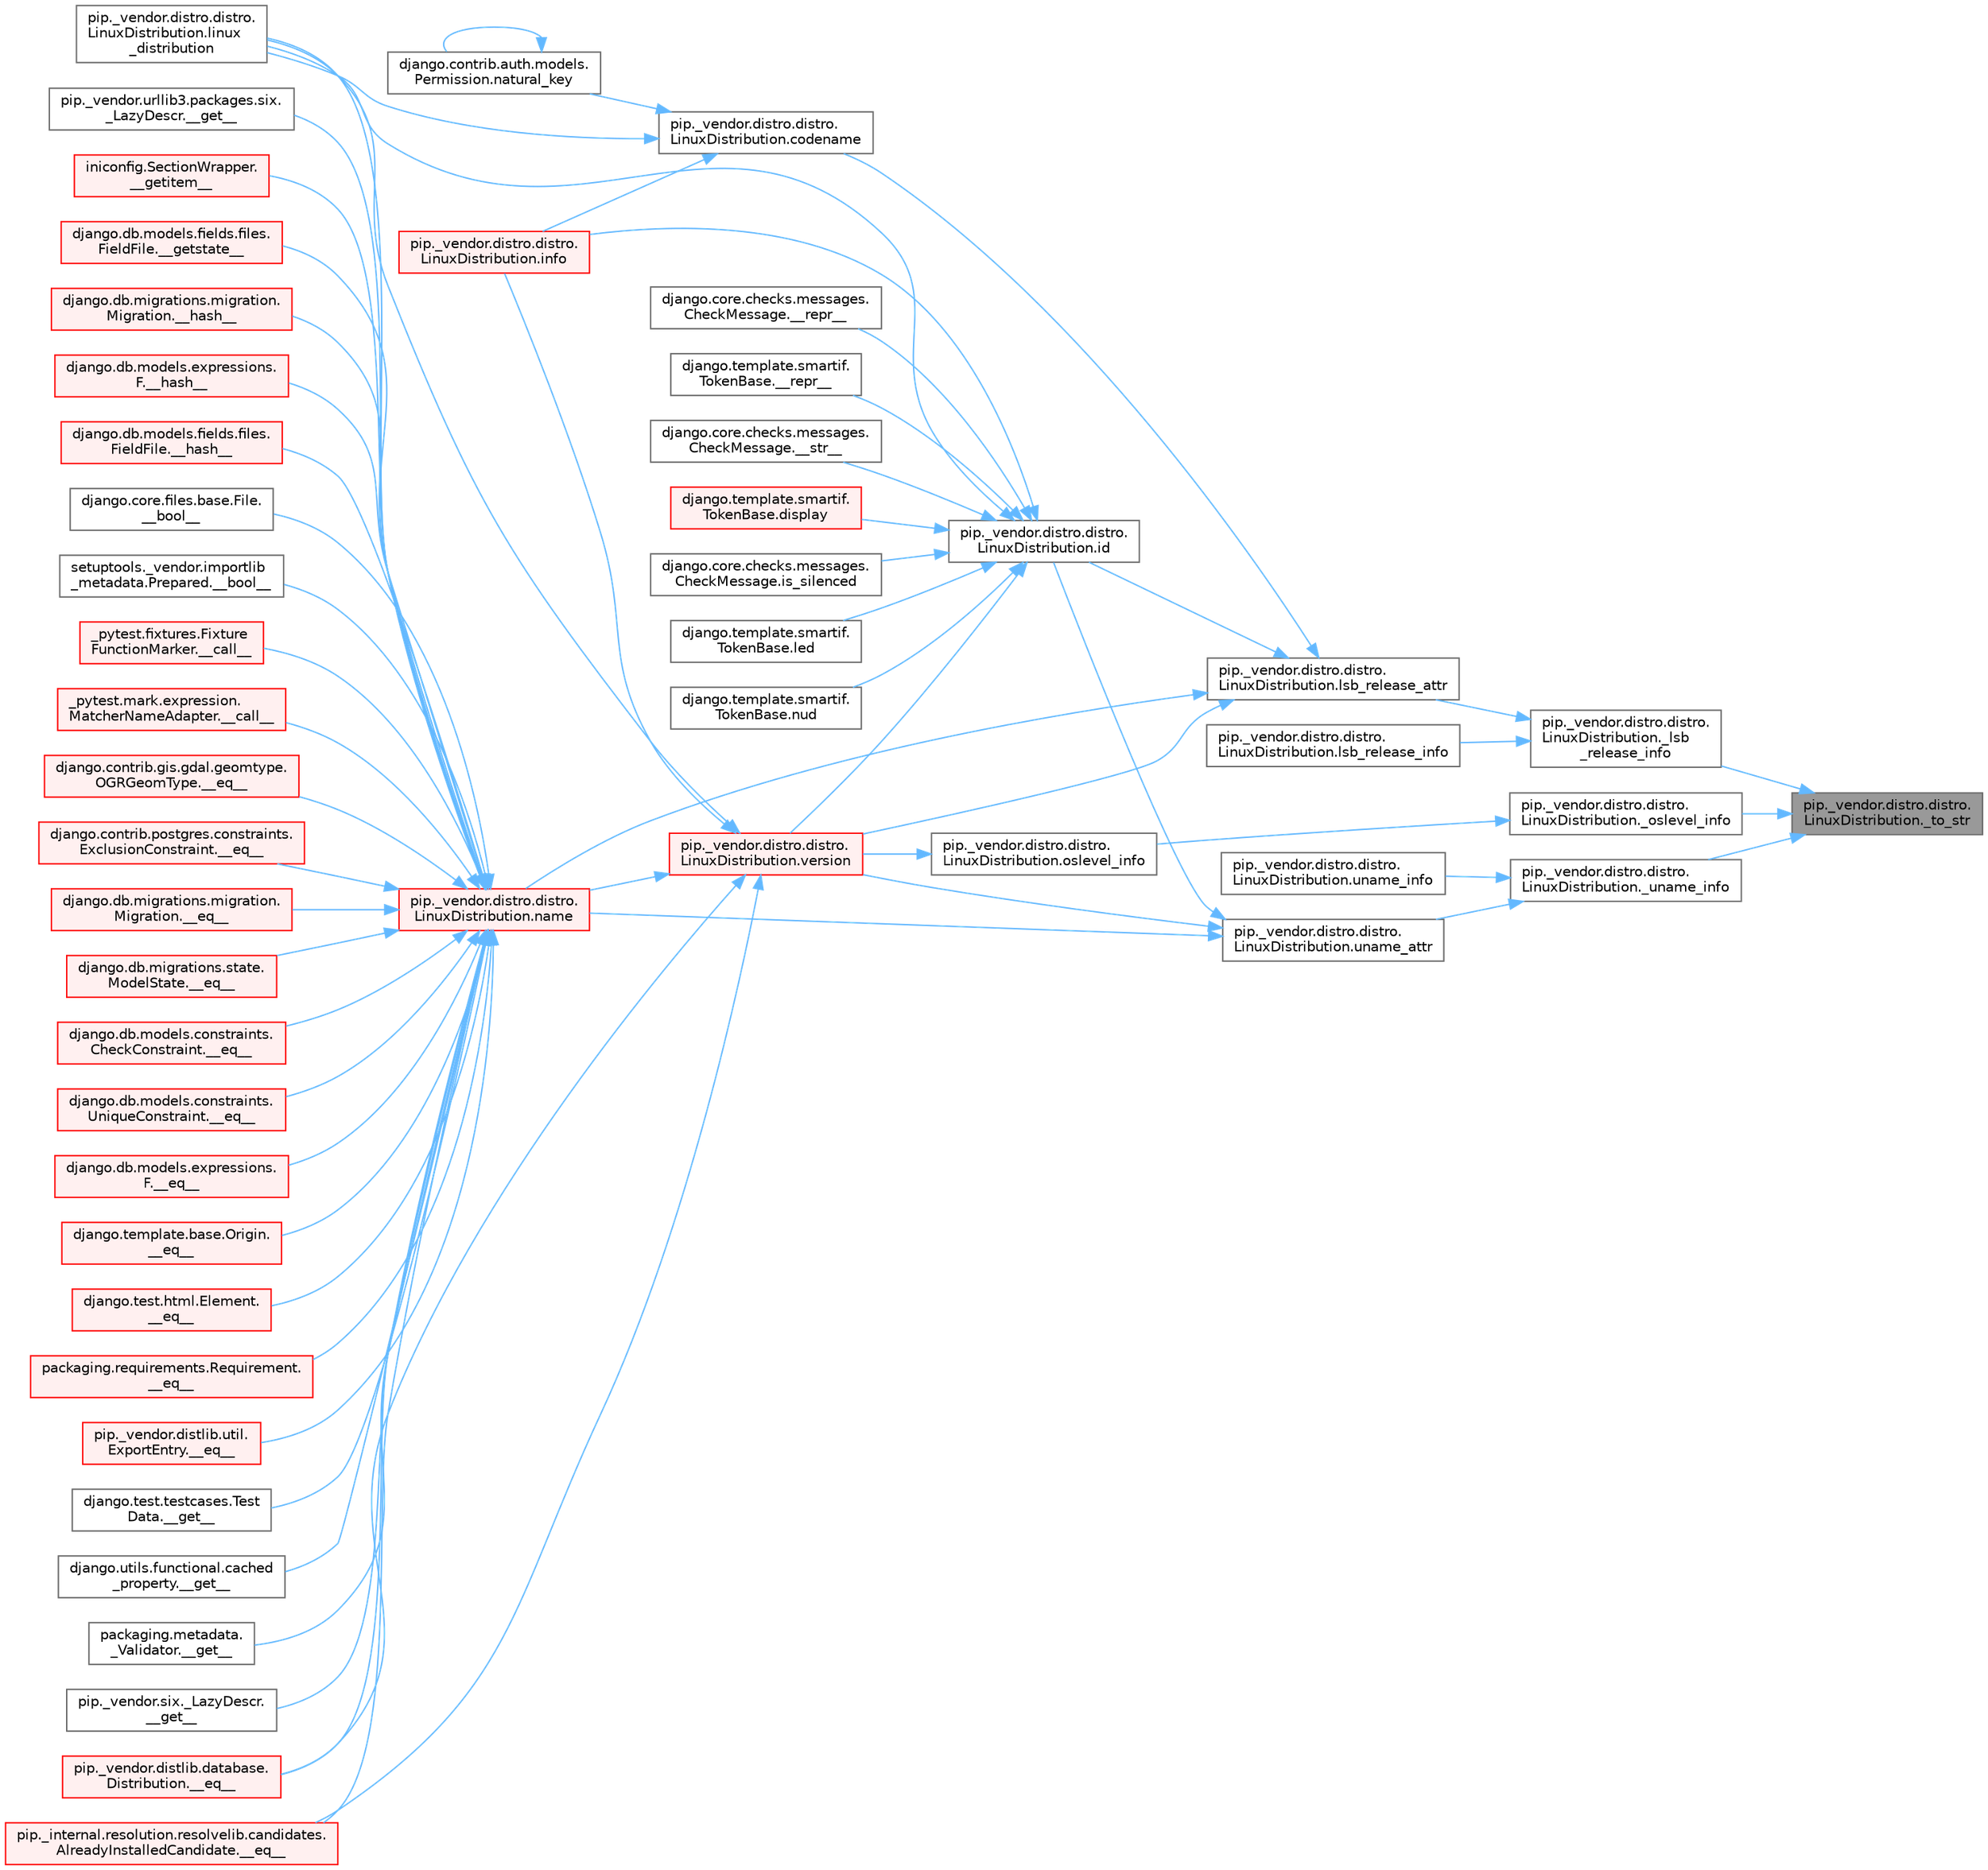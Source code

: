 digraph "pip._vendor.distro.distro.LinuxDistribution._to_str"
{
 // LATEX_PDF_SIZE
  bgcolor="transparent";
  edge [fontname=Helvetica,fontsize=10,labelfontname=Helvetica,labelfontsize=10];
  node [fontname=Helvetica,fontsize=10,shape=box,height=0.2,width=0.4];
  rankdir="RL";
  Node1 [id="Node000001",label="pip._vendor.distro.distro.\lLinuxDistribution._to_str",height=0.2,width=0.4,color="gray40", fillcolor="grey60", style="filled", fontcolor="black",tooltip=" "];
  Node1 -> Node2 [id="edge1_Node000001_Node000002",dir="back",color="steelblue1",style="solid",tooltip=" "];
  Node2 [id="Node000002",label="pip._vendor.distro.distro.\lLinuxDistribution._lsb\l_release_info",height=0.2,width=0.4,color="grey40", fillcolor="white", style="filled",URL="$classpip_1_1__vendor_1_1distro_1_1distro_1_1_linux_distribution.html#a188d17e6df978b036353f89eda0aa082",tooltip=" "];
  Node2 -> Node3 [id="edge2_Node000002_Node000003",dir="back",color="steelblue1",style="solid",tooltip=" "];
  Node3 [id="Node000003",label="pip._vendor.distro.distro.\lLinuxDistribution.lsb_release_attr",height=0.2,width=0.4,color="grey40", fillcolor="white", style="filled",URL="$classpip_1_1__vendor_1_1distro_1_1distro_1_1_linux_distribution.html#a3e181ce742dc66ccfcf15ef2d404861c",tooltip=" "];
  Node3 -> Node4 [id="edge3_Node000003_Node000004",dir="back",color="steelblue1",style="solid",tooltip=" "];
  Node4 [id="Node000004",label="pip._vendor.distro.distro.\lLinuxDistribution.codename",height=0.2,width=0.4,color="grey40", fillcolor="white", style="filled",URL="$classpip_1_1__vendor_1_1distro_1_1distro_1_1_linux_distribution.html#a0358d9d8b02ce55672f3571d2cb6cdc7",tooltip=" "];
  Node4 -> Node5 [id="edge4_Node000004_Node000005",dir="back",color="steelblue1",style="solid",tooltip=" "];
  Node5 [id="Node000005",label="pip._vendor.distro.distro.\lLinuxDistribution.info",height=0.2,width=0.4,color="red", fillcolor="#FFF0F0", style="filled",URL="$classpip_1_1__vendor_1_1distro_1_1distro_1_1_linux_distribution.html#a006af842ff29a5797a718d5b6f853c95",tooltip=" "];
  Node4 -> Node2329 [id="edge5_Node000004_Node002329",dir="back",color="steelblue1",style="solid",tooltip=" "];
  Node2329 [id="Node002329",label="pip._vendor.distro.distro.\lLinuxDistribution.linux\l_distribution",height=0.2,width=0.4,color="grey40", fillcolor="white", style="filled",URL="$classpip_1_1__vendor_1_1distro_1_1distro_1_1_linux_distribution.html#a3babc6762bf16e331f59bf3b90d820ee",tooltip=" "];
  Node4 -> Node3182 [id="edge6_Node000004_Node003182",dir="back",color="steelblue1",style="solid",tooltip=" "];
  Node3182 [id="Node003182",label="django.contrib.auth.models.\lPermission.natural_key",height=0.2,width=0.4,color="grey40", fillcolor="white", style="filled",URL="$classdjango_1_1contrib_1_1auth_1_1models_1_1_permission.html#aa4f5b06a57c99a3bd143564cb477c67a",tooltip=" "];
  Node3182 -> Node3182 [id="edge7_Node003182_Node003182",dir="back",color="steelblue1",style="solid",tooltip=" "];
  Node3 -> Node3183 [id="edge8_Node000003_Node003183",dir="back",color="steelblue1",style="solid",tooltip=" "];
  Node3183 [id="Node003183",label="pip._vendor.distro.distro.\lLinuxDistribution.id",height=0.2,width=0.4,color="grey40", fillcolor="white", style="filled",URL="$classpip_1_1__vendor_1_1distro_1_1distro_1_1_linux_distribution.html#aec57d97b3bd82778371db7afa1d5b877",tooltip=" "];
  Node3183 -> Node3184 [id="edge9_Node003183_Node003184",dir="back",color="steelblue1",style="solid",tooltip=" "];
  Node3184 [id="Node003184",label="django.core.checks.messages.\lCheckMessage.__repr__",height=0.2,width=0.4,color="grey40", fillcolor="white", style="filled",URL="$classdjango_1_1core_1_1checks_1_1messages_1_1_check_message.html#aacd437544c605df73955ce188f1ec16c",tooltip=" "];
  Node3183 -> Node3185 [id="edge10_Node003183_Node003185",dir="back",color="steelblue1",style="solid",tooltip=" "];
  Node3185 [id="Node003185",label="django.template.smartif.\lTokenBase.__repr__",height=0.2,width=0.4,color="grey40", fillcolor="white", style="filled",URL="$classdjango_1_1template_1_1smartif_1_1_token_base.html#a8ee61204df12d80d48cdb6e41f74b94c",tooltip=" "];
  Node3183 -> Node3186 [id="edge11_Node003183_Node003186",dir="back",color="steelblue1",style="solid",tooltip=" "];
  Node3186 [id="Node003186",label="django.core.checks.messages.\lCheckMessage.__str__",height=0.2,width=0.4,color="grey40", fillcolor="white", style="filled",URL="$classdjango_1_1core_1_1checks_1_1messages_1_1_check_message.html#a5a594547b767061367294e697ac8af32",tooltip=" "];
  Node3183 -> Node3187 [id="edge12_Node003183_Node003187",dir="back",color="steelblue1",style="solid",tooltip=" "];
  Node3187 [id="Node003187",label="django.template.smartif.\lTokenBase.display",height=0.2,width=0.4,color="red", fillcolor="#FFF0F0", style="filled",URL="$classdjango_1_1template_1_1smartif_1_1_token_base.html#af8ccd5b8a53d5f0cd5f3f3e853752070",tooltip=" "];
  Node3183 -> Node5 [id="edge13_Node003183_Node000005",dir="back",color="steelblue1",style="solid",tooltip=" "];
  Node3183 -> Node3188 [id="edge14_Node003183_Node003188",dir="back",color="steelblue1",style="solid",tooltip=" "];
  Node3188 [id="Node003188",label="django.core.checks.messages.\lCheckMessage.is_silenced",height=0.2,width=0.4,color="grey40", fillcolor="white", style="filled",URL="$classdjango_1_1core_1_1checks_1_1messages_1_1_check_message.html#a060352835bfe4fe7ba9558592c1cc04f",tooltip=" "];
  Node3183 -> Node3189 [id="edge15_Node003183_Node003189",dir="back",color="steelblue1",style="solid",tooltip=" "];
  Node3189 [id="Node003189",label="django.template.smartif.\lTokenBase.led",height=0.2,width=0.4,color="grey40", fillcolor="white", style="filled",URL="$classdjango_1_1template_1_1smartif_1_1_token_base.html#aa7547de5b3294682f4ce0a9abbb26756",tooltip=" "];
  Node3183 -> Node2329 [id="edge16_Node003183_Node002329",dir="back",color="steelblue1",style="solid",tooltip=" "];
  Node3183 -> Node3190 [id="edge17_Node003183_Node003190",dir="back",color="steelblue1",style="solid",tooltip=" "];
  Node3190 [id="Node003190",label="django.template.smartif.\lTokenBase.nud",height=0.2,width=0.4,color="grey40", fillcolor="white", style="filled",URL="$classdjango_1_1template_1_1smartif_1_1_token_base.html#ad1a7cd0a1aea26a6cc69c4973e1d7e76",tooltip=" "];
  Node3183 -> Node3191 [id="edge18_Node003183_Node003191",dir="back",color="steelblue1",style="solid",tooltip=" "];
  Node3191 [id="Node003191",label="pip._vendor.distro.distro.\lLinuxDistribution.version",height=0.2,width=0.4,color="red", fillcolor="#FFF0F0", style="filled",URL="$classpip_1_1__vendor_1_1distro_1_1distro_1_1_linux_distribution.html#a35f4d1557d49774f4cb5c3f52fca0676",tooltip=" "];
  Node3191 -> Node970 [id="edge19_Node003191_Node000970",dir="back",color="steelblue1",style="solid",tooltip=" "];
  Node970 [id="Node000970",label="pip._internal.resolution.resolvelib.candidates.\lAlreadyInstalledCandidate.__eq__",height=0.2,width=0.4,color="red", fillcolor="#FFF0F0", style="filled",URL="$classpip_1_1__internal_1_1resolution_1_1resolvelib_1_1candidates_1_1_already_installed_candidate.html#a94393be14236fb68b64ac2b9f1e89d53",tooltip=" "];
  Node3191 -> Node971 [id="edge20_Node003191_Node000971",dir="back",color="steelblue1",style="solid",tooltip=" "];
  Node971 [id="Node000971",label="pip._vendor.distlib.database.\lDistribution.__eq__",height=0.2,width=0.4,color="red", fillcolor="#FFF0F0", style="filled",URL="$classpip_1_1__vendor_1_1distlib_1_1database_1_1_distribution.html#aba7030b239fad6f8faac6fcb9bec27c2",tooltip=" "];
  Node3191 -> Node5 [id="edge21_Node003191_Node000005",dir="back",color="steelblue1",style="solid",tooltip=" "];
  Node3191 -> Node2329 [id="edge22_Node003191_Node002329",dir="back",color="steelblue1",style="solid",tooltip=" "];
  Node3191 -> Node2845 [id="edge23_Node003191_Node002845",dir="back",color="steelblue1",style="solid",tooltip=" "];
  Node2845 [id="Node002845",label="pip._vendor.distro.distro.\lLinuxDistribution.name",height=0.2,width=0.4,color="red", fillcolor="#FFF0F0", style="filled",URL="$classpip_1_1__vendor_1_1distro_1_1distro_1_1_linux_distribution.html#a0f30009e5f86e89a27bd187e8a759e32",tooltip=" "];
  Node2845 -> Node959 [id="edge24_Node002845_Node000959",dir="back",color="steelblue1",style="solid",tooltip=" "];
  Node959 [id="Node000959",label="django.core.files.base.File.\l__bool__",height=0.2,width=0.4,color="grey40", fillcolor="white", style="filled",URL="$classdjango_1_1core_1_1files_1_1base_1_1_file.html#adf07dd46020c7160b2257d9e3da4bc43",tooltip=" "];
  Node2845 -> Node960 [id="edge25_Node002845_Node000960",dir="back",color="steelblue1",style="solid",tooltip=" "];
  Node960 [id="Node000960",label="setuptools._vendor.importlib\l_metadata.Prepared.__bool__",height=0.2,width=0.4,color="grey40", fillcolor="white", style="filled",URL="$classsetuptools_1_1__vendor_1_1importlib__metadata_1_1_prepared.html#a0395661b38fe11742f24c0482962b913",tooltip=" "];
  Node2845 -> Node961 [id="edge26_Node002845_Node000961",dir="back",color="steelblue1",style="solid",tooltip=" "];
  Node961 [id="Node000961",label="_pytest.fixtures.Fixture\lFunctionMarker.__call__",height=0.2,width=0.4,color="red", fillcolor="#FFF0F0", style="filled",URL="$class__pytest_1_1fixtures_1_1_fixture_function_marker.html#acc9c789cb8d19388b24d740159ba305d",tooltip=" "];
  Node2845 -> Node962 [id="edge27_Node002845_Node000962",dir="back",color="steelblue1",style="solid",tooltip=" "];
  Node962 [id="Node000962",label="_pytest.mark.expression.\lMatcherNameAdapter.__call__",height=0.2,width=0.4,color="red", fillcolor="#FFF0F0", style="filled",URL="$class__pytest_1_1mark_1_1expression_1_1_matcher_name_adapter.html#a7ecd7564e2e67d5ac026d25db1466389",tooltip=" "];
  Node2845 -> Node963 [id="edge28_Node002845_Node000963",dir="back",color="steelblue1",style="solid",tooltip=" "];
  Node963 [id="Node000963",label="django.contrib.gis.gdal.geomtype.\lOGRGeomType.__eq__",height=0.2,width=0.4,color="red", fillcolor="#FFF0F0", style="filled",URL="$classdjango_1_1contrib_1_1gis_1_1gdal_1_1geomtype_1_1_o_g_r_geom_type.html#a878253f899634c312b64add448108474",tooltip=" "];
  Node2845 -> Node485 [id="edge29_Node002845_Node000485",dir="back",color="steelblue1",style="solid",tooltip=" "];
  Node485 [id="Node000485",label="django.contrib.postgres.constraints.\lExclusionConstraint.__eq__",height=0.2,width=0.4,color="red", fillcolor="#FFF0F0", style="filled",URL="$classdjango_1_1contrib_1_1postgres_1_1constraints_1_1_exclusion_constraint.html#af496d048323e51177e1239475f9fe47c",tooltip=" "];
  Node2845 -> Node964 [id="edge30_Node002845_Node000964",dir="back",color="steelblue1",style="solid",tooltip=" "];
  Node964 [id="Node000964",label="django.db.migrations.migration.\lMigration.__eq__",height=0.2,width=0.4,color="red", fillcolor="#FFF0F0", style="filled",URL="$classdjango_1_1db_1_1migrations_1_1migration_1_1_migration.html#a0234090d18f01ee0a7a23b98a036ac79",tooltip=" "];
  Node2845 -> Node965 [id="edge31_Node002845_Node000965",dir="back",color="steelblue1",style="solid",tooltip=" "];
  Node965 [id="Node000965",label="django.db.migrations.state.\lModelState.__eq__",height=0.2,width=0.4,color="red", fillcolor="#FFF0F0", style="filled",URL="$classdjango_1_1db_1_1migrations_1_1state_1_1_model_state.html#ae338faa36574cfa53f86dac5ac80176d",tooltip=" "];
  Node2845 -> Node749 [id="edge32_Node002845_Node000749",dir="back",color="steelblue1",style="solid",tooltip=" "];
  Node749 [id="Node000749",label="django.db.models.constraints.\lCheckConstraint.__eq__",height=0.2,width=0.4,color="red", fillcolor="#FFF0F0", style="filled",URL="$classdjango_1_1db_1_1models_1_1constraints_1_1_check_constraint.html#a55875a553e53009967129f8b8a269475",tooltip=" "];
  Node2845 -> Node486 [id="edge33_Node002845_Node000486",dir="back",color="steelblue1",style="solid",tooltip=" "];
  Node486 [id="Node000486",label="django.db.models.constraints.\lUniqueConstraint.__eq__",height=0.2,width=0.4,color="red", fillcolor="#FFF0F0", style="filled",URL="$classdjango_1_1db_1_1models_1_1constraints_1_1_unique_constraint.html#a1a877e5c6def4673a480b3fd44e3ad19",tooltip=" "];
  Node2845 -> Node966 [id="edge34_Node002845_Node000966",dir="back",color="steelblue1",style="solid",tooltip=" "];
  Node966 [id="Node000966",label="django.db.models.expressions.\lF.__eq__",height=0.2,width=0.4,color="red", fillcolor="#FFF0F0", style="filled",URL="$classdjango_1_1db_1_1models_1_1expressions_1_1_f.html#ae5a4762383529ca2924f76683eede0d2",tooltip=" "];
  Node2845 -> Node967 [id="edge35_Node002845_Node000967",dir="back",color="steelblue1",style="solid",tooltip=" "];
  Node967 [id="Node000967",label="django.template.base.Origin.\l__eq__",height=0.2,width=0.4,color="red", fillcolor="#FFF0F0", style="filled",URL="$classdjango_1_1template_1_1base_1_1_origin.html#aceaf6f15e79a904eef75db1caa454d5c",tooltip=" "];
  Node2845 -> Node968 [id="edge36_Node002845_Node000968",dir="back",color="steelblue1",style="solid",tooltip=" "];
  Node968 [id="Node000968",label="django.test.html.Element.\l__eq__",height=0.2,width=0.4,color="red", fillcolor="#FFF0F0", style="filled",URL="$classdjango_1_1test_1_1html_1_1_element.html#a287e83f2ae4a6f13b9e00d7b70ee5d47",tooltip=" "];
  Node2845 -> Node969 [id="edge37_Node002845_Node000969",dir="back",color="steelblue1",style="solid",tooltip=" "];
  Node969 [id="Node000969",label="packaging.requirements.Requirement.\l__eq__",height=0.2,width=0.4,color="red", fillcolor="#FFF0F0", style="filled",URL="$classpackaging_1_1requirements_1_1_requirement.html#ae285c586a0e8b9e700b0f5f25e2c2671",tooltip=" "];
  Node2845 -> Node970 [id="edge38_Node002845_Node000970",dir="back",color="steelblue1",style="solid",tooltip=" "];
  Node2845 -> Node971 [id="edge39_Node002845_Node000971",dir="back",color="steelblue1",style="solid",tooltip=" "];
  Node2845 -> Node972 [id="edge40_Node002845_Node000972",dir="back",color="steelblue1",style="solid",tooltip=" "];
  Node972 [id="Node000972",label="pip._vendor.distlib.util.\lExportEntry.__eq__",height=0.2,width=0.4,color="red", fillcolor="#FFF0F0", style="filled",URL="$classpip_1_1__vendor_1_1distlib_1_1util_1_1_export_entry.html#a0fb0e6e2d6aa56973f97290b051c5709",tooltip=" "];
  Node2845 -> Node79 [id="edge41_Node002845_Node000079",dir="back",color="steelblue1",style="solid",tooltip=" "];
  Node79 [id="Node000079",label="django.test.testcases.Test\lData.__get__",height=0.2,width=0.4,color="grey40", fillcolor="white", style="filled",URL="$classdjango_1_1test_1_1testcases_1_1_test_data.html#a6b90c1a9262cf266d34b5e5faa257454",tooltip=" "];
  Node2845 -> Node973 [id="edge42_Node002845_Node000973",dir="back",color="steelblue1",style="solid",tooltip=" "];
  Node973 [id="Node000973",label="django.utils.functional.cached\l_property.__get__",height=0.2,width=0.4,color="grey40", fillcolor="white", style="filled",URL="$classdjango_1_1utils_1_1functional_1_1cached__property.html#aea06f0393fa1ebeb0e878b1df50e0ea6",tooltip=" "];
  Node2845 -> Node974 [id="edge43_Node002845_Node000974",dir="back",color="steelblue1",style="solid",tooltip=" "];
  Node974 [id="Node000974",label="packaging.metadata.\l_Validator.__get__",height=0.2,width=0.4,color="grey40", fillcolor="white", style="filled",URL="$classpackaging_1_1metadata_1_1___validator.html#aee57fdc6ee4e64af0551e761a2339d22",tooltip=" "];
  Node2845 -> Node975 [id="edge44_Node002845_Node000975",dir="back",color="steelblue1",style="solid",tooltip=" "];
  Node975 [id="Node000975",label="pip._vendor.six._LazyDescr.\l__get__",height=0.2,width=0.4,color="grey40", fillcolor="white", style="filled",URL="$classpip_1_1__vendor_1_1six_1_1___lazy_descr.html#aeb559285af794a2be524d8e532244a3e",tooltip=" "];
  Node2845 -> Node976 [id="edge45_Node002845_Node000976",dir="back",color="steelblue1",style="solid",tooltip=" "];
  Node976 [id="Node000976",label="pip._vendor.urllib3.packages.six.\l_LazyDescr.__get__",height=0.2,width=0.4,color="grey40", fillcolor="white", style="filled",URL="$classpip_1_1__vendor_1_1urllib3_1_1packages_1_1six_1_1___lazy_descr.html#a08ccd0501dd1c57d35df463db038355d",tooltip=" "];
  Node2845 -> Node977 [id="edge46_Node002845_Node000977",dir="back",color="steelblue1",style="solid",tooltip=" "];
  Node977 [id="Node000977",label="iniconfig.SectionWrapper.\l__getitem__",height=0.2,width=0.4,color="red", fillcolor="#FFF0F0", style="filled",URL="$classiniconfig_1_1_section_wrapper.html#a3fc976958f26ef38b05fa3a8e6df2a4e",tooltip=" "];
  Node2845 -> Node978 [id="edge47_Node002845_Node000978",dir="back",color="steelblue1",style="solid",tooltip=" "];
  Node978 [id="Node000978",label="django.db.models.fields.files.\lFieldFile.__getstate__",height=0.2,width=0.4,color="red", fillcolor="#FFF0F0", style="filled",URL="$classdjango_1_1db_1_1models_1_1fields_1_1files_1_1_field_file.html#abe72652d5f16633f345ef032fd8e3b5c",tooltip=" "];
  Node2845 -> Node980 [id="edge48_Node002845_Node000980",dir="back",color="steelblue1",style="solid",tooltip=" "];
  Node980 [id="Node000980",label="django.db.migrations.migration.\lMigration.__hash__",height=0.2,width=0.4,color="red", fillcolor="#FFF0F0", style="filled",URL="$classdjango_1_1db_1_1migrations_1_1migration_1_1_migration.html#aae8f7f62ce57be42f7b5af2e49edf919",tooltip=" "];
  Node2845 -> Node981 [id="edge49_Node002845_Node000981",dir="back",color="steelblue1",style="solid",tooltip=" "];
  Node981 [id="Node000981",label="django.db.models.expressions.\lF.__hash__",height=0.2,width=0.4,color="red", fillcolor="#FFF0F0", style="filled",URL="$classdjango_1_1db_1_1models_1_1expressions_1_1_f.html#a6431516addfd350b0b6ed0e51165f7c1",tooltip=" "];
  Node2845 -> Node982 [id="edge50_Node002845_Node000982",dir="back",color="steelblue1",style="solid",tooltip=" "];
  Node982 [id="Node000982",label="django.db.models.fields.files.\lFieldFile.__hash__",height=0.2,width=0.4,color="red", fillcolor="#FFF0F0", style="filled",URL="$classdjango_1_1db_1_1models_1_1fields_1_1files_1_1_field_file.html#a3d0916f2296d973216a37e30a933c401",tooltip=" "];
  Node2845 -> Node2329 [id="edge51_Node002845_Node002329",dir="back",color="steelblue1",style="solid",tooltip=" "];
  Node3 -> Node2845 [id="edge52_Node000003_Node002845",dir="back",color="steelblue1",style="solid",tooltip=" "];
  Node3 -> Node3191 [id="edge53_Node000003_Node003191",dir="back",color="steelblue1",style="solid",tooltip=" "];
  Node2 -> Node3192 [id="edge54_Node000002_Node003192",dir="back",color="steelblue1",style="solid",tooltip=" "];
  Node3192 [id="Node003192",label="pip._vendor.distro.distro.\lLinuxDistribution.lsb_release_info",height=0.2,width=0.4,color="grey40", fillcolor="white", style="filled",URL="$classpip_1_1__vendor_1_1distro_1_1distro_1_1_linux_distribution.html#aad20ac1fb3bb1412756800a41f5762e0",tooltip=" "];
  Node1 -> Node3193 [id="edge55_Node000001_Node003193",dir="back",color="steelblue1",style="solid",tooltip=" "];
  Node3193 [id="Node003193",label="pip._vendor.distro.distro.\lLinuxDistribution._oslevel_info",height=0.2,width=0.4,color="grey40", fillcolor="white", style="filled",URL="$classpip_1_1__vendor_1_1distro_1_1distro_1_1_linux_distribution.html#ab596cc5596e3e0464ee7b16c90507236",tooltip=" "];
  Node3193 -> Node3194 [id="edge56_Node003193_Node003194",dir="back",color="steelblue1",style="solid",tooltip=" "];
  Node3194 [id="Node003194",label="pip._vendor.distro.distro.\lLinuxDistribution.oslevel_info",height=0.2,width=0.4,color="grey40", fillcolor="white", style="filled",URL="$classpip_1_1__vendor_1_1distro_1_1distro_1_1_linux_distribution.html#ac8a698476164f2b6082683e73939943f",tooltip=" "];
  Node3194 -> Node3191 [id="edge57_Node003194_Node003191",dir="back",color="steelblue1",style="solid",tooltip=" "];
  Node1 -> Node3195 [id="edge58_Node000001_Node003195",dir="back",color="steelblue1",style="solid",tooltip=" "];
  Node3195 [id="Node003195",label="pip._vendor.distro.distro.\lLinuxDistribution._uname_info",height=0.2,width=0.4,color="grey40", fillcolor="white", style="filled",URL="$classpip_1_1__vendor_1_1distro_1_1distro_1_1_linux_distribution.html#aac5c370b1a5afee5c7cbcf07ed3c00b7",tooltip=" "];
  Node3195 -> Node3196 [id="edge59_Node003195_Node003196",dir="back",color="steelblue1",style="solid",tooltip=" "];
  Node3196 [id="Node003196",label="pip._vendor.distro.distro.\lLinuxDistribution.uname_attr",height=0.2,width=0.4,color="grey40", fillcolor="white", style="filled",URL="$classpip_1_1__vendor_1_1distro_1_1distro_1_1_linux_distribution.html#a41ed985a34cdca25cac350af802e86d4",tooltip=" "];
  Node3196 -> Node3183 [id="edge60_Node003196_Node003183",dir="back",color="steelblue1",style="solid",tooltip=" "];
  Node3196 -> Node2845 [id="edge61_Node003196_Node002845",dir="back",color="steelblue1",style="solid",tooltip=" "];
  Node3196 -> Node3191 [id="edge62_Node003196_Node003191",dir="back",color="steelblue1",style="solid",tooltip=" "];
  Node3195 -> Node3197 [id="edge63_Node003195_Node003197",dir="back",color="steelblue1",style="solid",tooltip=" "];
  Node3197 [id="Node003197",label="pip._vendor.distro.distro.\lLinuxDistribution.uname_info",height=0.2,width=0.4,color="grey40", fillcolor="white", style="filled",URL="$classpip_1_1__vendor_1_1distro_1_1distro_1_1_linux_distribution.html#a4ab41e0efd524c8295bb83483d4c2dfc",tooltip=" "];
}
